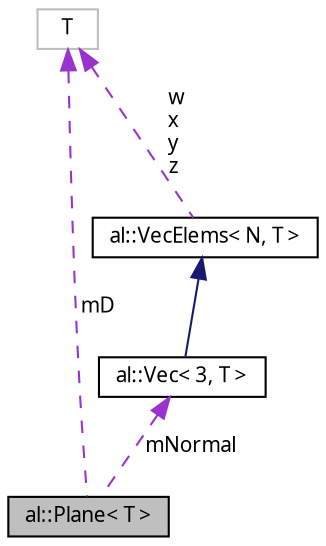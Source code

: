 digraph "al::Plane&lt; T &gt;"
{
 // LATEX_PDF_SIZE
  bgcolor="transparent";
  edge [fontname="FreeSans.ttf",fontsize="10",labelfontname="FreeSans.ttf",labelfontsize="10"];
  node [fontname="FreeSans.ttf",fontsize="10",shape=record];
  Node1 [label="al::Plane\< T \>",height=0.2,width=0.4,color="black", fillcolor="grey75", style="filled", fontcolor="black",tooltip=" "];
  Node2 -> Node1 [dir="back",color="darkorchid3",fontsize="10",style="dashed",label=" mNormal" ,fontname="FreeSans.ttf"];
  Node2 [label="al::Vec\< 3, T \>",height=0.2,width=0.4,color="black",URL="$classal_1_1_vec.html",tooltip=" "];
  Node3 -> Node2 [dir="back",color="midnightblue",fontsize="10",style="solid",fontname="FreeSans.ttf"];
  Node3 [label="al::VecElems\< N, T \>",height=0.2,width=0.4,color="black",URL="$structal_1_1_vec_elems.html",tooltip=" "];
  Node4 -> Node3 [dir="back",color="darkorchid3",fontsize="10",style="dashed",label=" w\nx\ny\nz" ,fontname="FreeSans.ttf"];
  Node4 [label="T",height=0.2,width=0.4,color="grey75",tooltip=" "];
  Node4 -> Node1 [dir="back",color="darkorchid3",fontsize="10",style="dashed",label=" mD" ,fontname="FreeSans.ttf"];
}
